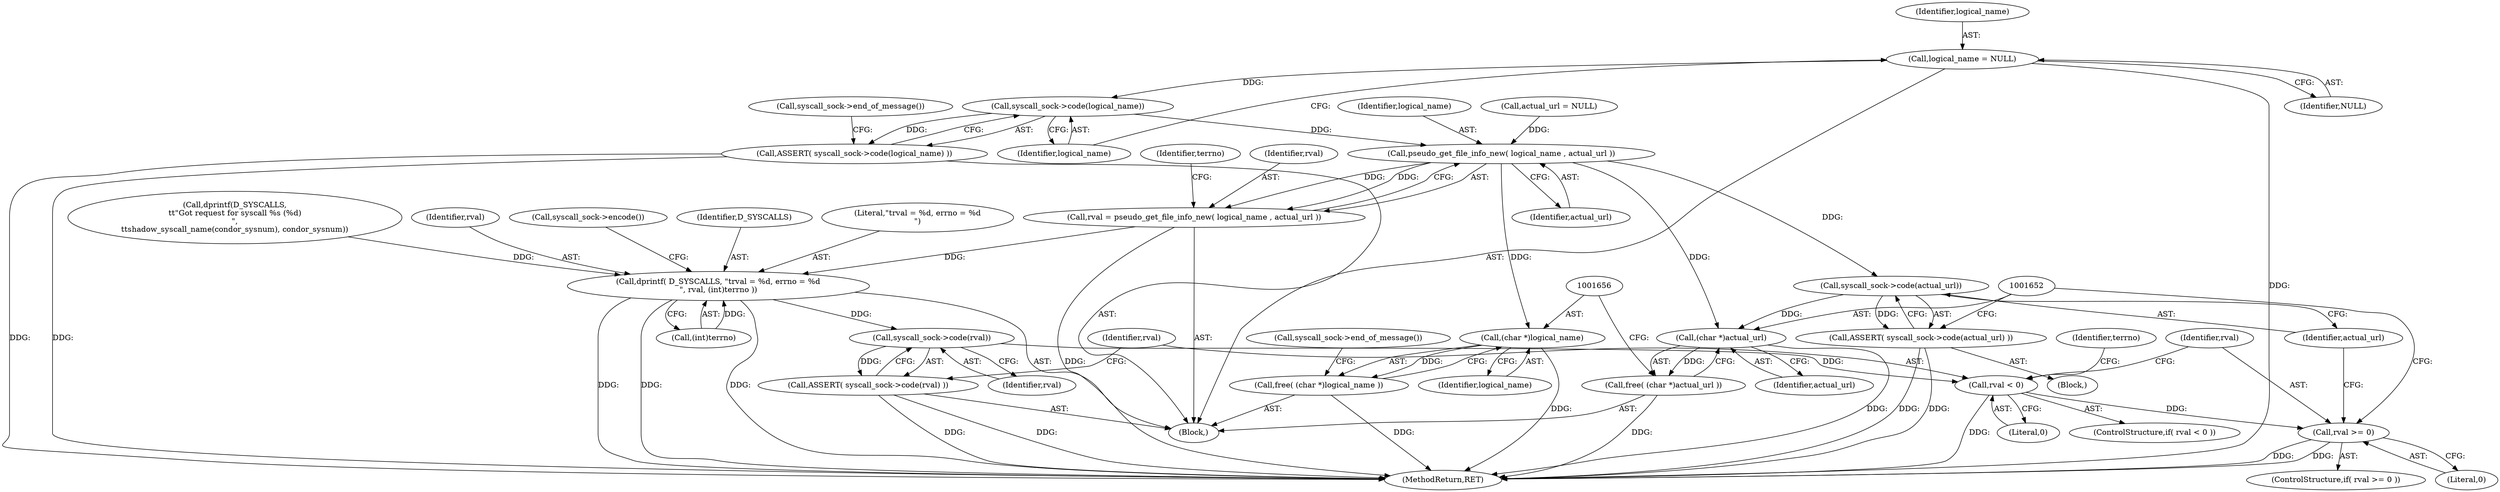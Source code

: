 digraph "0_htcondor_5e5571d1a431eb3c61977b6dd6ec90186ef79867_4@pointer" {
"1001600" [label="(Call,logical_name = NULL)"];
"1001604" [label="(Call,syscall_sock->code(logical_name))"];
"1001603" [label="(Call,ASSERT( syscall_sock->code(logical_name) ))"];
"1001615" [label="(Call,pseudo_get_file_info_new( logical_name , actual_url ))"];
"1001613" [label="(Call,rval = pseudo_get_file_info_new( logical_name , actual_url ))"];
"1001623" [label="(Call,dprintf( D_SYSCALLS, \"\trval = %d, errno = %d\n\", rval, (int)terrno ))"];
"1001632" [label="(Call,syscall_sock->code(rval))"];
"1001631" [label="(Call,ASSERT( syscall_sock->code(rval) ))"];
"1001635" [label="(Call,rval < 0)"];
"1001643" [label="(Call,rval >= 0)"];
"1001648" [label="(Call,syscall_sock->code(actual_url))"];
"1001647" [label="(Call,ASSERT( syscall_sock->code(actual_url) ))"];
"1001651" [label="(Call,(char *)actual_url)"];
"1001650" [label="(Call,free( (char *)actual_url ))"];
"1001655" [label="(Call,(char *)logical_name)"];
"1001654" [label="(Call,free( (char *)logical_name ))"];
"1001613" [label="(Call,rval = pseudo_get_file_info_new( logical_name , actual_url ))"];
"1001627" [label="(Call,(int)terrno)"];
"1001635" [label="(Call,rval < 0)"];
"1001650" [label="(Call,free( (char *)actual_url ))"];
"1001646" [label="(Block,)"];
"1001600" [label="(Call,logical_name = NULL)"];
"1001649" [label="(Identifier,actual_url)"];
"1001642" [label="(ControlStructure,if( rval >= 0 ))"];
"1001647" [label="(Call,ASSERT( syscall_sock->code(actual_url) ))"];
"1001648" [label="(Call,syscall_sock->code(actual_url))"];
"1001597" [label="(Call,actual_url = NULL)"];
"1001636" [label="(Identifier,rval)"];
"1001634" [label="(ControlStructure,if( rval < 0 ))"];
"1001653" [label="(Identifier,actual_url)"];
"1000224" [label="(Call,dprintf(D_SYSCALLS,\n\t\t\"Got request for syscall %s (%d)\n\",\n\t\tshadow_syscall_name(condor_sysnum), condor_sysnum))"];
"1001655" [label="(Call,(char *)logical_name)"];
"1001631" [label="(Call,ASSERT( syscall_sock->code(rval) ))"];
"1001605" [label="(Identifier,logical_name)"];
"1001604" [label="(Call,syscall_sock->code(logical_name))"];
"1001616" [label="(Identifier,logical_name)"];
"1001641" [label="(Identifier,terrno)"];
"1001651" [label="(Call,(char *)actual_url)"];
"1001657" [label="(Identifier,logical_name)"];
"1001654" [label="(Call,free( (char *)logical_name ))"];
"1001659" [label="(Call,syscall_sock->end_of_message())"];
"1001617" [label="(Identifier,actual_url)"];
"1001626" [label="(Identifier,rval)"];
"1001643" [label="(Call,rval >= 0)"];
"1001603" [label="(Call,ASSERT( syscall_sock->code(logical_name) ))"];
"1001607" [label="(Call,syscall_sock->end_of_message())"];
"1001644" [label="(Identifier,rval)"];
"1001630" [label="(Call,syscall_sock->encode())"];
"1001601" [label="(Identifier,logical_name)"];
"1001594" [label="(Block,)"];
"1001614" [label="(Identifier,rval)"];
"1001624" [label="(Identifier,D_SYSCALLS)"];
"1001625" [label="(Literal,\"\trval = %d, errno = %d\n\")"];
"1001645" [label="(Literal,0)"];
"1001615" [label="(Call,pseudo_get_file_info_new( logical_name , actual_url ))"];
"1001602" [label="(Identifier,NULL)"];
"1001619" [label="(Identifier,terrno)"];
"1001632" [label="(Call,syscall_sock->code(rval))"];
"1001633" [label="(Identifier,rval)"];
"1001637" [label="(Literal,0)"];
"1002472" [label="(MethodReturn,RET)"];
"1001623" [label="(Call,dprintf( D_SYSCALLS, \"\trval = %d, errno = %d\n\", rval, (int)terrno ))"];
"1001600" -> "1001594"  [label="AST: "];
"1001600" -> "1001602"  [label="CFG: "];
"1001601" -> "1001600"  [label="AST: "];
"1001602" -> "1001600"  [label="AST: "];
"1001605" -> "1001600"  [label="CFG: "];
"1001600" -> "1002472"  [label="DDG: "];
"1001600" -> "1001604"  [label="DDG: "];
"1001604" -> "1001603"  [label="AST: "];
"1001604" -> "1001605"  [label="CFG: "];
"1001605" -> "1001604"  [label="AST: "];
"1001603" -> "1001604"  [label="CFG: "];
"1001604" -> "1001603"  [label="DDG: "];
"1001604" -> "1001615"  [label="DDG: "];
"1001603" -> "1001594"  [label="AST: "];
"1001607" -> "1001603"  [label="CFG: "];
"1001603" -> "1002472"  [label="DDG: "];
"1001603" -> "1002472"  [label="DDG: "];
"1001615" -> "1001613"  [label="AST: "];
"1001615" -> "1001617"  [label="CFG: "];
"1001616" -> "1001615"  [label="AST: "];
"1001617" -> "1001615"  [label="AST: "];
"1001613" -> "1001615"  [label="CFG: "];
"1001615" -> "1001613"  [label="DDG: "];
"1001615" -> "1001613"  [label="DDG: "];
"1001597" -> "1001615"  [label="DDG: "];
"1001615" -> "1001648"  [label="DDG: "];
"1001615" -> "1001651"  [label="DDG: "];
"1001615" -> "1001655"  [label="DDG: "];
"1001613" -> "1001594"  [label="AST: "];
"1001614" -> "1001613"  [label="AST: "];
"1001619" -> "1001613"  [label="CFG: "];
"1001613" -> "1002472"  [label="DDG: "];
"1001613" -> "1001623"  [label="DDG: "];
"1001623" -> "1001594"  [label="AST: "];
"1001623" -> "1001627"  [label="CFG: "];
"1001624" -> "1001623"  [label="AST: "];
"1001625" -> "1001623"  [label="AST: "];
"1001626" -> "1001623"  [label="AST: "];
"1001627" -> "1001623"  [label="AST: "];
"1001630" -> "1001623"  [label="CFG: "];
"1001623" -> "1002472"  [label="DDG: "];
"1001623" -> "1002472"  [label="DDG: "];
"1001623" -> "1002472"  [label="DDG: "];
"1000224" -> "1001623"  [label="DDG: "];
"1001627" -> "1001623"  [label="DDG: "];
"1001623" -> "1001632"  [label="DDG: "];
"1001632" -> "1001631"  [label="AST: "];
"1001632" -> "1001633"  [label="CFG: "];
"1001633" -> "1001632"  [label="AST: "];
"1001631" -> "1001632"  [label="CFG: "];
"1001632" -> "1001631"  [label="DDG: "];
"1001632" -> "1001635"  [label="DDG: "];
"1001631" -> "1001594"  [label="AST: "];
"1001636" -> "1001631"  [label="CFG: "];
"1001631" -> "1002472"  [label="DDG: "];
"1001631" -> "1002472"  [label="DDG: "];
"1001635" -> "1001634"  [label="AST: "];
"1001635" -> "1001637"  [label="CFG: "];
"1001636" -> "1001635"  [label="AST: "];
"1001637" -> "1001635"  [label="AST: "];
"1001641" -> "1001635"  [label="CFG: "];
"1001644" -> "1001635"  [label="CFG: "];
"1001635" -> "1002472"  [label="DDG: "];
"1001635" -> "1001643"  [label="DDG: "];
"1001643" -> "1001642"  [label="AST: "];
"1001643" -> "1001645"  [label="CFG: "];
"1001644" -> "1001643"  [label="AST: "];
"1001645" -> "1001643"  [label="AST: "];
"1001649" -> "1001643"  [label="CFG: "];
"1001652" -> "1001643"  [label="CFG: "];
"1001643" -> "1002472"  [label="DDG: "];
"1001643" -> "1002472"  [label="DDG: "];
"1001648" -> "1001647"  [label="AST: "];
"1001648" -> "1001649"  [label="CFG: "];
"1001649" -> "1001648"  [label="AST: "];
"1001647" -> "1001648"  [label="CFG: "];
"1001648" -> "1001647"  [label="DDG: "];
"1001648" -> "1001651"  [label="DDG: "];
"1001647" -> "1001646"  [label="AST: "];
"1001652" -> "1001647"  [label="CFG: "];
"1001647" -> "1002472"  [label="DDG: "];
"1001647" -> "1002472"  [label="DDG: "];
"1001651" -> "1001650"  [label="AST: "];
"1001651" -> "1001653"  [label="CFG: "];
"1001652" -> "1001651"  [label="AST: "];
"1001653" -> "1001651"  [label="AST: "];
"1001650" -> "1001651"  [label="CFG: "];
"1001651" -> "1002472"  [label="DDG: "];
"1001651" -> "1001650"  [label="DDG: "];
"1001650" -> "1001594"  [label="AST: "];
"1001656" -> "1001650"  [label="CFG: "];
"1001650" -> "1002472"  [label="DDG: "];
"1001655" -> "1001654"  [label="AST: "];
"1001655" -> "1001657"  [label="CFG: "];
"1001656" -> "1001655"  [label="AST: "];
"1001657" -> "1001655"  [label="AST: "];
"1001654" -> "1001655"  [label="CFG: "];
"1001655" -> "1002472"  [label="DDG: "];
"1001655" -> "1001654"  [label="DDG: "];
"1001654" -> "1001594"  [label="AST: "];
"1001659" -> "1001654"  [label="CFG: "];
"1001654" -> "1002472"  [label="DDG: "];
}
